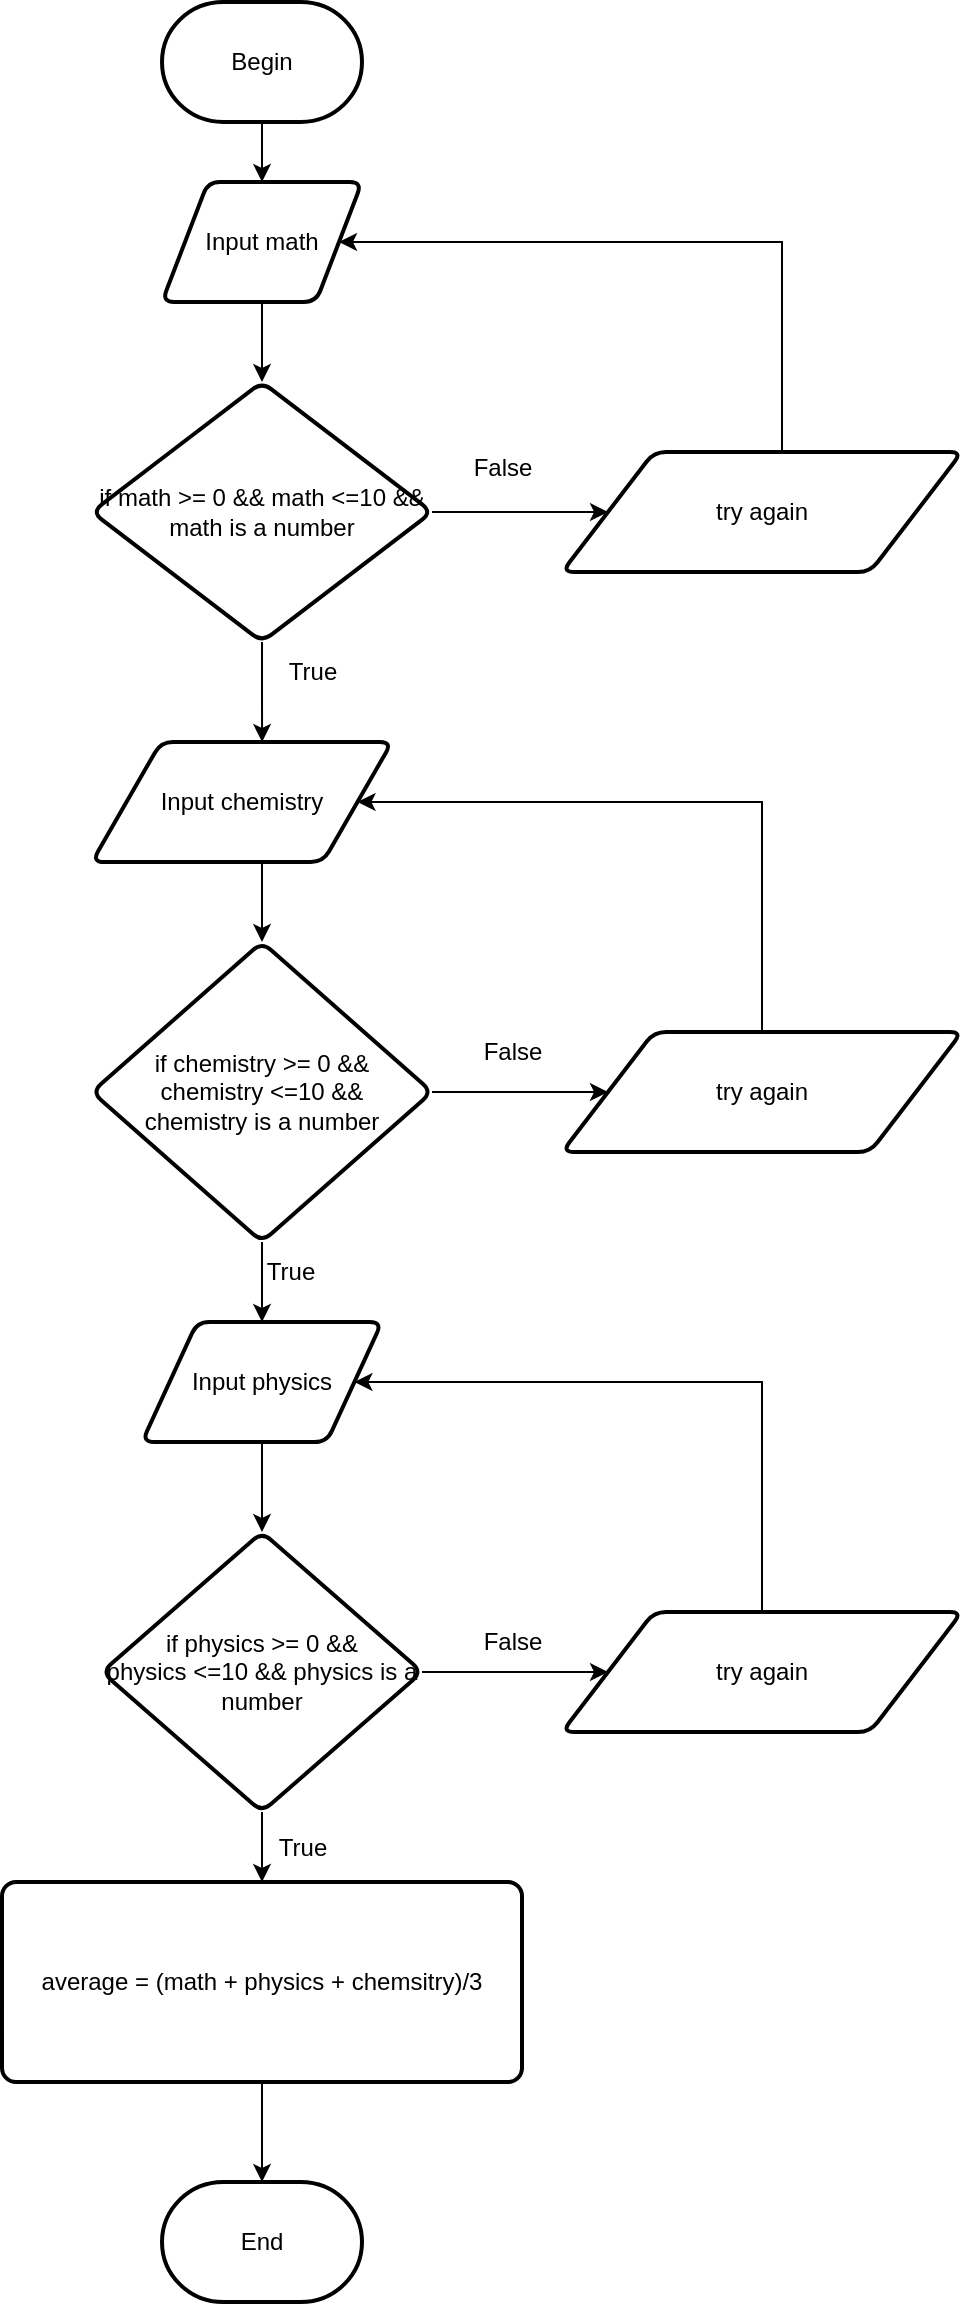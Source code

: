 <mxfile version="24.2.1" type="device">
  <diagram id="C5RBs43oDa-KdzZeNtuy" name="Page-1">
    <mxGraphModel dx="1050" dy="565" grid="1" gridSize="10" guides="1" tooltips="1" connect="1" arrows="1" fold="1" page="1" pageScale="1" pageWidth="827" pageHeight="1169" math="0" shadow="0">
      <root>
        <mxCell id="WIyWlLk6GJQsqaUBKTNV-0" />
        <mxCell id="WIyWlLk6GJQsqaUBKTNV-1" parent="WIyWlLk6GJQsqaUBKTNV-0" />
        <mxCell id="LAYtUdzSqU6OUyYixpUa-25" style="edgeStyle=orthogonalEdgeStyle;rounded=0;orthogonalLoop=1;jettySize=auto;html=1;exitX=0.5;exitY=1;exitDx=0;exitDy=0;exitPerimeter=0;" edge="1" parent="WIyWlLk6GJQsqaUBKTNV-1" source="LAYtUdzSqU6OUyYixpUa-0" target="LAYtUdzSqU6OUyYixpUa-1">
          <mxGeometry relative="1" as="geometry" />
        </mxCell>
        <mxCell id="LAYtUdzSqU6OUyYixpUa-0" value="Begin" style="strokeWidth=2;html=1;shape=mxgraph.flowchart.terminator;whiteSpace=wrap;" vertex="1" parent="WIyWlLk6GJQsqaUBKTNV-1">
          <mxGeometry x="350" y="40" width="100" height="60" as="geometry" />
        </mxCell>
        <mxCell id="LAYtUdzSqU6OUyYixpUa-21" style="edgeStyle=orthogonalEdgeStyle;rounded=0;orthogonalLoop=1;jettySize=auto;html=1;exitX=0.5;exitY=1;exitDx=0;exitDy=0;entryX=0.5;entryY=0;entryDx=0;entryDy=0;" edge="1" parent="WIyWlLk6GJQsqaUBKTNV-1" source="LAYtUdzSqU6OUyYixpUa-1" target="LAYtUdzSqU6OUyYixpUa-7">
          <mxGeometry relative="1" as="geometry" />
        </mxCell>
        <mxCell id="LAYtUdzSqU6OUyYixpUa-1" value="Input math" style="shape=parallelogram;html=1;strokeWidth=2;perimeter=parallelogramPerimeter;whiteSpace=wrap;rounded=1;arcSize=12;size=0.23;" vertex="1" parent="WIyWlLk6GJQsqaUBKTNV-1">
          <mxGeometry x="350" y="130" width="100" height="60" as="geometry" />
        </mxCell>
        <mxCell id="LAYtUdzSqU6OUyYixpUa-49" style="edgeStyle=orthogonalEdgeStyle;rounded=0;orthogonalLoop=1;jettySize=auto;html=1;exitX=0.5;exitY=1;exitDx=0;exitDy=0;entryX=0.5;entryY=0;entryDx=0;entryDy=0;" edge="1" parent="WIyWlLk6GJQsqaUBKTNV-1" source="LAYtUdzSqU6OUyYixpUa-2" target="LAYtUdzSqU6OUyYixpUa-13">
          <mxGeometry relative="1" as="geometry" />
        </mxCell>
        <mxCell id="LAYtUdzSqU6OUyYixpUa-2" value="Input physics" style="shape=parallelogram;html=1;strokeWidth=2;perimeter=parallelogramPerimeter;whiteSpace=wrap;rounded=1;arcSize=12;size=0.23;" vertex="1" parent="WIyWlLk6GJQsqaUBKTNV-1">
          <mxGeometry x="340" y="700" width="120" height="60" as="geometry" />
        </mxCell>
        <mxCell id="LAYtUdzSqU6OUyYixpUa-30" style="edgeStyle=orthogonalEdgeStyle;rounded=0;orthogonalLoop=1;jettySize=auto;html=1;" edge="1" parent="WIyWlLk6GJQsqaUBKTNV-1" source="LAYtUdzSqU6OUyYixpUa-4" target="LAYtUdzSqU6OUyYixpUa-14">
          <mxGeometry relative="1" as="geometry">
            <Array as="points">
              <mxPoint x="400" y="480" />
              <mxPoint x="400" y="480" />
            </Array>
          </mxGeometry>
        </mxCell>
        <mxCell id="LAYtUdzSqU6OUyYixpUa-4" value="Input chemistry" style="shape=parallelogram;html=1;strokeWidth=2;perimeter=parallelogramPerimeter;whiteSpace=wrap;rounded=1;arcSize=12;size=0.23;" vertex="1" parent="WIyWlLk6GJQsqaUBKTNV-1">
          <mxGeometry x="315" y="410" width="150" height="60" as="geometry" />
        </mxCell>
        <mxCell id="LAYtUdzSqU6OUyYixpUa-24" style="edgeStyle=orthogonalEdgeStyle;rounded=0;orthogonalLoop=1;jettySize=auto;html=1;entryX=0;entryY=0.5;entryDx=0;entryDy=0;" edge="1" parent="WIyWlLk6GJQsqaUBKTNV-1" source="LAYtUdzSqU6OUyYixpUa-7" target="LAYtUdzSqU6OUyYixpUa-20">
          <mxGeometry relative="1" as="geometry">
            <mxPoint x="520" y="295" as="targetPoint" />
          </mxGeometry>
        </mxCell>
        <mxCell id="LAYtUdzSqU6OUyYixpUa-7" value="if math &amp;gt;= 0 &amp;amp;&amp;amp; math &amp;lt;=10 &amp;amp;&amp;amp; math is a number" style="rhombus;whiteSpace=wrap;html=1;strokeWidth=2;rounded=1;arcSize=12;" vertex="1" parent="WIyWlLk6GJQsqaUBKTNV-1">
          <mxGeometry x="315" y="230" width="170" height="130" as="geometry" />
        </mxCell>
        <mxCell id="LAYtUdzSqU6OUyYixpUa-54" style="edgeStyle=orthogonalEdgeStyle;rounded=0;orthogonalLoop=1;jettySize=auto;html=1;" edge="1" parent="WIyWlLk6GJQsqaUBKTNV-1" source="LAYtUdzSqU6OUyYixpUa-13" target="LAYtUdzSqU6OUyYixpUa-46">
          <mxGeometry relative="1" as="geometry" />
        </mxCell>
        <mxCell id="LAYtUdzSqU6OUyYixpUa-57" style="edgeStyle=orthogonalEdgeStyle;rounded=0;orthogonalLoop=1;jettySize=auto;html=1;entryX=0.5;entryY=0;entryDx=0;entryDy=0;" edge="1" parent="WIyWlLk6GJQsqaUBKTNV-1" source="LAYtUdzSqU6OUyYixpUa-13" target="LAYtUdzSqU6OUyYixpUa-17">
          <mxGeometry relative="1" as="geometry" />
        </mxCell>
        <mxCell id="LAYtUdzSqU6OUyYixpUa-13" value="if physics &amp;gt;= 0 &amp;amp;&amp;amp; physics&amp;nbsp;&amp;lt;=10 &amp;amp;&amp;amp; physics&amp;nbsp;is a number" style="rhombus;whiteSpace=wrap;html=1;strokeWidth=2;rounded=1;arcSize=12;" vertex="1" parent="WIyWlLk6GJQsqaUBKTNV-1">
          <mxGeometry x="320" y="805" width="160" height="140" as="geometry" />
        </mxCell>
        <mxCell id="LAYtUdzSqU6OUyYixpUa-35" style="edgeStyle=orthogonalEdgeStyle;rounded=0;orthogonalLoop=1;jettySize=auto;html=1;" edge="1" parent="WIyWlLk6GJQsqaUBKTNV-1" source="LAYtUdzSqU6OUyYixpUa-14" target="LAYtUdzSqU6OUyYixpUa-33">
          <mxGeometry relative="1" as="geometry" />
        </mxCell>
        <mxCell id="LAYtUdzSqU6OUyYixpUa-37" style="edgeStyle=orthogonalEdgeStyle;rounded=0;orthogonalLoop=1;jettySize=auto;html=1;entryX=0.5;entryY=0;entryDx=0;entryDy=0;" edge="1" parent="WIyWlLk6GJQsqaUBKTNV-1" source="LAYtUdzSqU6OUyYixpUa-14" target="LAYtUdzSqU6OUyYixpUa-2">
          <mxGeometry relative="1" as="geometry" />
        </mxCell>
        <mxCell id="LAYtUdzSqU6OUyYixpUa-14" value="if chemistry&amp;nbsp;&amp;gt;= 0 &amp;amp;&amp;amp; chemistry&amp;nbsp;&amp;lt;=10 &amp;amp;&amp;amp; chemistry&amp;nbsp;is a number" style="rhombus;whiteSpace=wrap;html=1;strokeWidth=2;rounded=1;arcSize=12;" vertex="1" parent="WIyWlLk6GJQsqaUBKTNV-1">
          <mxGeometry x="315" y="510" width="170" height="150" as="geometry" />
        </mxCell>
        <mxCell id="LAYtUdzSqU6OUyYixpUa-19" style="edgeStyle=orthogonalEdgeStyle;rounded=0;orthogonalLoop=1;jettySize=auto;html=1;" edge="1" parent="WIyWlLk6GJQsqaUBKTNV-1" source="LAYtUdzSqU6OUyYixpUa-17" target="LAYtUdzSqU6OUyYixpUa-18">
          <mxGeometry relative="1" as="geometry" />
        </mxCell>
        <mxCell id="LAYtUdzSqU6OUyYixpUa-17" value="average = (math + physics + chemsitry)/3" style="rounded=1;whiteSpace=wrap;html=1;absoluteArcSize=1;arcSize=14;strokeWidth=2;" vertex="1" parent="WIyWlLk6GJQsqaUBKTNV-1">
          <mxGeometry x="270" y="980" width="260" height="100" as="geometry" />
        </mxCell>
        <mxCell id="LAYtUdzSqU6OUyYixpUa-18" value="End" style="strokeWidth=2;html=1;shape=mxgraph.flowchart.terminator;whiteSpace=wrap;" vertex="1" parent="WIyWlLk6GJQsqaUBKTNV-1">
          <mxGeometry x="350" y="1130" width="100" height="60" as="geometry" />
        </mxCell>
        <mxCell id="LAYtUdzSqU6OUyYixpUa-29" style="edgeStyle=orthogonalEdgeStyle;rounded=0;orthogonalLoop=1;jettySize=auto;html=1;entryX=1;entryY=0.5;entryDx=0;entryDy=0;" edge="1" parent="WIyWlLk6GJQsqaUBKTNV-1" source="LAYtUdzSqU6OUyYixpUa-20" target="LAYtUdzSqU6OUyYixpUa-1">
          <mxGeometry relative="1" as="geometry">
            <Array as="points">
              <mxPoint x="660" y="160" />
            </Array>
          </mxGeometry>
        </mxCell>
        <mxCell id="LAYtUdzSqU6OUyYixpUa-20" value="try again" style="shape=parallelogram;html=1;strokeWidth=2;perimeter=parallelogramPerimeter;whiteSpace=wrap;rounded=1;arcSize=12;size=0.23;" vertex="1" parent="WIyWlLk6GJQsqaUBKTNV-1">
          <mxGeometry x="550" y="265" width="200" height="60" as="geometry" />
        </mxCell>
        <mxCell id="LAYtUdzSqU6OUyYixpUa-22" style="edgeStyle=orthogonalEdgeStyle;rounded=0;orthogonalLoop=1;jettySize=auto;html=1;exitX=0.5;exitY=1;exitDx=0;exitDy=0;entryX=0.567;entryY=0;entryDx=0;entryDy=0;entryPerimeter=0;" edge="1" parent="WIyWlLk6GJQsqaUBKTNV-1" source="LAYtUdzSqU6OUyYixpUa-7" target="LAYtUdzSqU6OUyYixpUa-4">
          <mxGeometry relative="1" as="geometry" />
        </mxCell>
        <mxCell id="LAYtUdzSqU6OUyYixpUa-23" value="True" style="text;html=1;align=center;verticalAlign=middle;resizable=0;points=[];autosize=1;strokeColor=none;fillColor=none;" vertex="1" parent="WIyWlLk6GJQsqaUBKTNV-1">
          <mxGeometry x="400" y="360" width="50" height="30" as="geometry" />
        </mxCell>
        <mxCell id="LAYtUdzSqU6OUyYixpUa-31" value="False" style="text;html=1;align=center;verticalAlign=middle;resizable=0;points=[];autosize=1;strokeColor=none;fillColor=none;" vertex="1" parent="WIyWlLk6GJQsqaUBKTNV-1">
          <mxGeometry x="495" y="258" width="50" height="30" as="geometry" />
        </mxCell>
        <mxCell id="LAYtUdzSqU6OUyYixpUa-36" style="edgeStyle=orthogonalEdgeStyle;rounded=0;orthogonalLoop=1;jettySize=auto;html=1;exitX=0.5;exitY=0;exitDx=0;exitDy=0;entryX=1;entryY=0.5;entryDx=0;entryDy=0;" edge="1" parent="WIyWlLk6GJQsqaUBKTNV-1" source="LAYtUdzSqU6OUyYixpUa-33" target="LAYtUdzSqU6OUyYixpUa-4">
          <mxGeometry relative="1" as="geometry">
            <Array as="points">
              <mxPoint x="650" y="440" />
            </Array>
          </mxGeometry>
        </mxCell>
        <mxCell id="LAYtUdzSqU6OUyYixpUa-33" value="try again" style="shape=parallelogram;html=1;strokeWidth=2;perimeter=parallelogramPerimeter;whiteSpace=wrap;rounded=1;arcSize=12;size=0.23;" vertex="1" parent="WIyWlLk6GJQsqaUBKTNV-1">
          <mxGeometry x="550" y="555" width="200" height="60" as="geometry" />
        </mxCell>
        <mxCell id="LAYtUdzSqU6OUyYixpUa-34" value="False" style="text;html=1;align=center;verticalAlign=middle;resizable=0;points=[];autosize=1;strokeColor=none;fillColor=none;" vertex="1" parent="WIyWlLk6GJQsqaUBKTNV-1">
          <mxGeometry x="500" y="550" width="50" height="30" as="geometry" />
        </mxCell>
        <mxCell id="LAYtUdzSqU6OUyYixpUa-38" value="True" style="text;html=1;align=center;verticalAlign=middle;resizable=0;points=[];autosize=1;strokeColor=none;fillColor=none;" vertex="1" parent="WIyWlLk6GJQsqaUBKTNV-1">
          <mxGeometry x="389" y="660" width="50" height="30" as="geometry" />
        </mxCell>
        <mxCell id="LAYtUdzSqU6OUyYixpUa-56" style="edgeStyle=orthogonalEdgeStyle;rounded=0;orthogonalLoop=1;jettySize=auto;html=1;exitX=0.5;exitY=0;exitDx=0;exitDy=0;entryX=1;entryY=0.5;entryDx=0;entryDy=0;" edge="1" parent="WIyWlLk6GJQsqaUBKTNV-1" source="LAYtUdzSqU6OUyYixpUa-46" target="LAYtUdzSqU6OUyYixpUa-2">
          <mxGeometry relative="1" as="geometry">
            <Array as="points">
              <mxPoint x="650" y="730" />
            </Array>
          </mxGeometry>
        </mxCell>
        <mxCell id="LAYtUdzSqU6OUyYixpUa-46" value="try again" style="shape=parallelogram;html=1;strokeWidth=2;perimeter=parallelogramPerimeter;whiteSpace=wrap;rounded=1;arcSize=12;size=0.23;" vertex="1" parent="WIyWlLk6GJQsqaUBKTNV-1">
          <mxGeometry x="550" y="845" width="200" height="60" as="geometry" />
        </mxCell>
        <mxCell id="LAYtUdzSqU6OUyYixpUa-47" value="False" style="text;html=1;align=center;verticalAlign=middle;resizable=0;points=[];autosize=1;strokeColor=none;fillColor=none;" vertex="1" parent="WIyWlLk6GJQsqaUBKTNV-1">
          <mxGeometry x="500" y="845" width="50" height="30" as="geometry" />
        </mxCell>
        <mxCell id="LAYtUdzSqU6OUyYixpUa-58" value="True" style="text;html=1;align=center;verticalAlign=middle;resizable=0;points=[];autosize=1;strokeColor=none;fillColor=none;" vertex="1" parent="WIyWlLk6GJQsqaUBKTNV-1">
          <mxGeometry x="395" y="948" width="50" height="30" as="geometry" />
        </mxCell>
      </root>
    </mxGraphModel>
  </diagram>
</mxfile>
